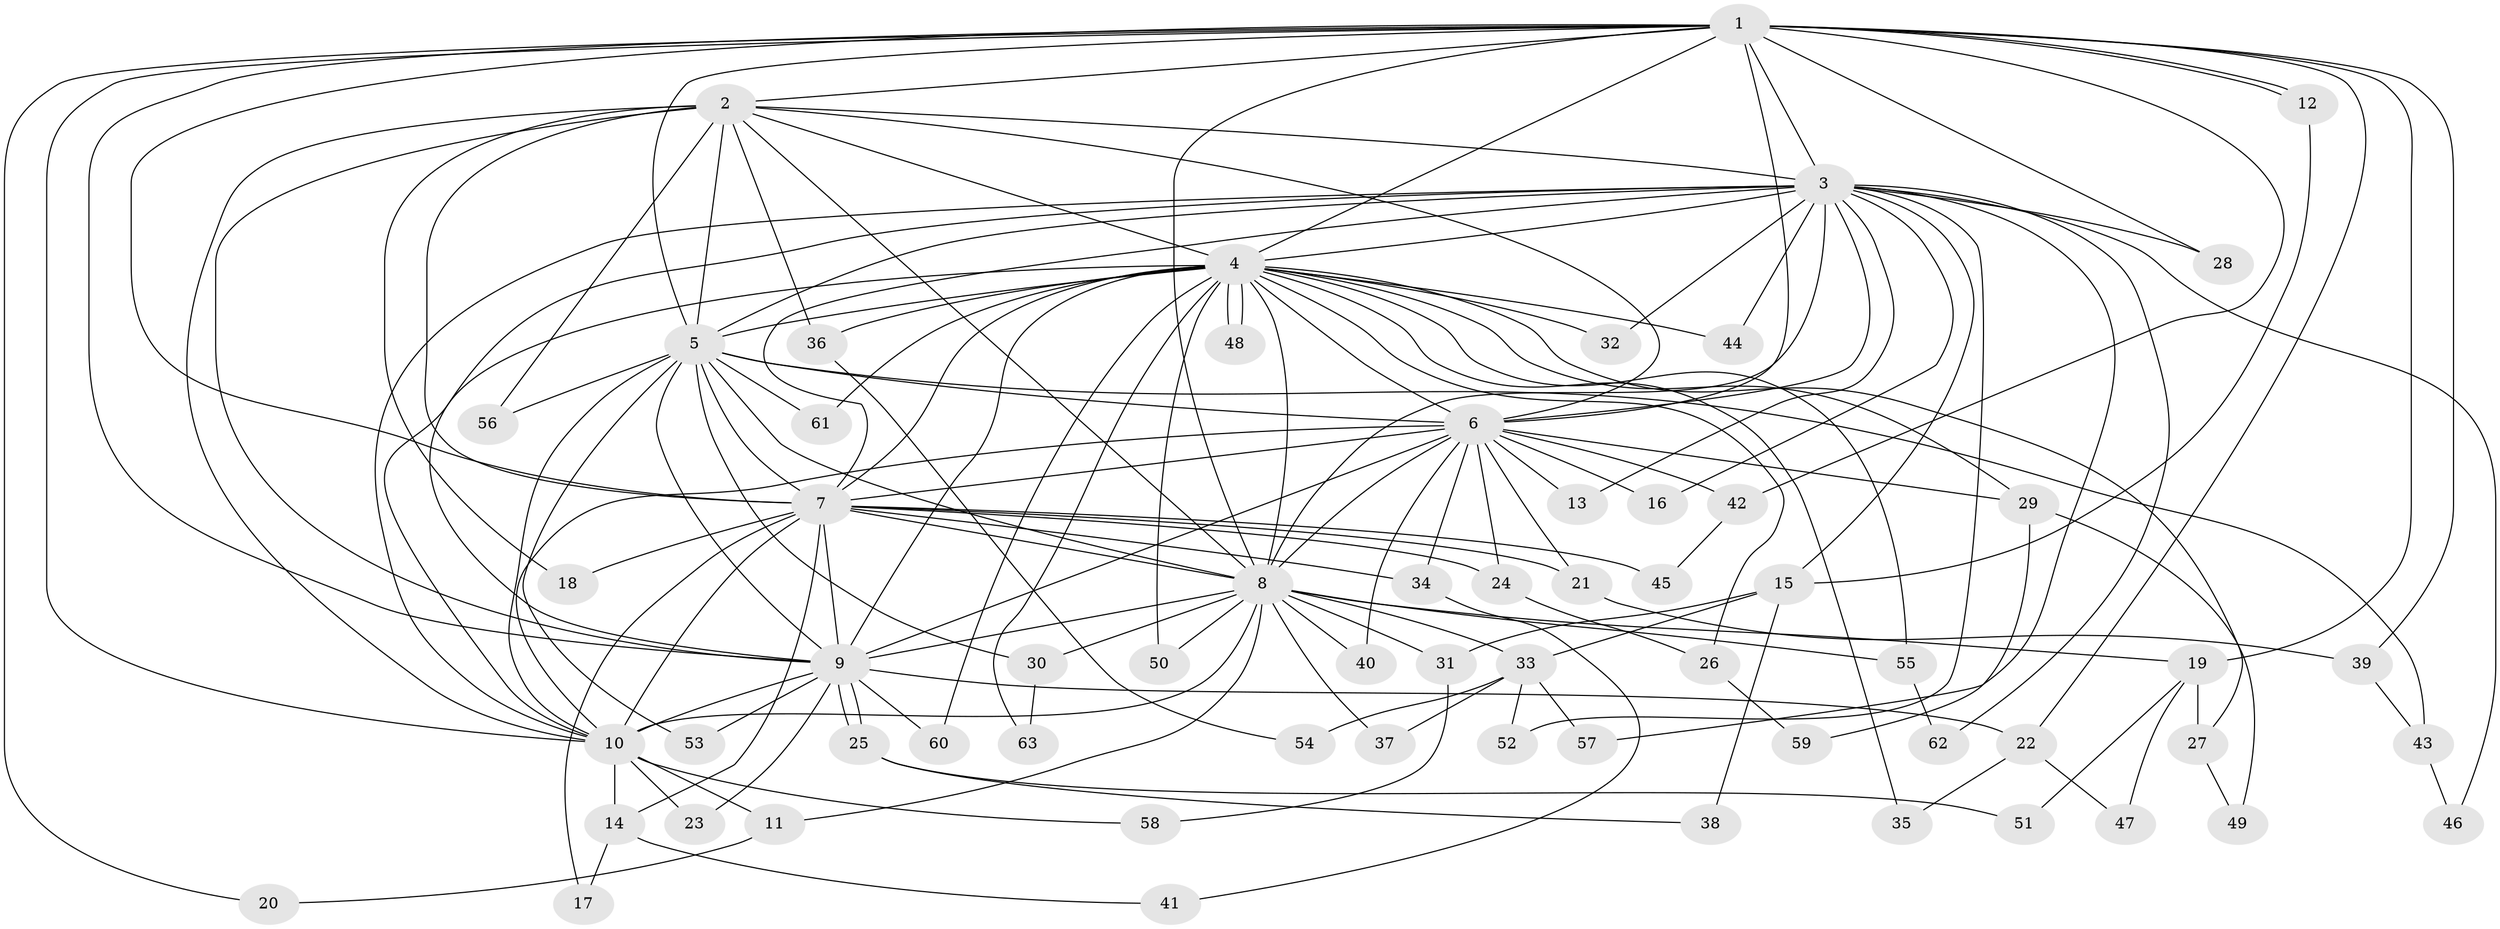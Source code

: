 // coarse degree distribution, {22: 0.022727272727272728, 14: 0.022727272727272728, 16: 0.022727272727272728, 12: 0.022727272727272728, 2: 0.5454545454545454, 5: 0.045454545454545456, 3: 0.13636363636363635, 4: 0.06818181818181818, 1: 0.09090909090909091, 10: 0.022727272727272728}
// Generated by graph-tools (version 1.1) at 2025/47/03/04/25 21:47:08]
// undirected, 63 vertices, 151 edges
graph export_dot {
graph [start="1"]
  node [color=gray90,style=filled];
  1;
  2;
  3;
  4;
  5;
  6;
  7;
  8;
  9;
  10;
  11;
  12;
  13;
  14;
  15;
  16;
  17;
  18;
  19;
  20;
  21;
  22;
  23;
  24;
  25;
  26;
  27;
  28;
  29;
  30;
  31;
  32;
  33;
  34;
  35;
  36;
  37;
  38;
  39;
  40;
  41;
  42;
  43;
  44;
  45;
  46;
  47;
  48;
  49;
  50;
  51;
  52;
  53;
  54;
  55;
  56;
  57;
  58;
  59;
  60;
  61;
  62;
  63;
  1 -- 2;
  1 -- 3;
  1 -- 4;
  1 -- 5;
  1 -- 6;
  1 -- 7;
  1 -- 8;
  1 -- 9;
  1 -- 10;
  1 -- 12;
  1 -- 12;
  1 -- 19;
  1 -- 20;
  1 -- 22;
  1 -- 28;
  1 -- 39;
  1 -- 42;
  2 -- 3;
  2 -- 4;
  2 -- 5;
  2 -- 6;
  2 -- 7;
  2 -- 8;
  2 -- 9;
  2 -- 10;
  2 -- 18;
  2 -- 36;
  2 -- 56;
  3 -- 4;
  3 -- 5;
  3 -- 6;
  3 -- 7;
  3 -- 8;
  3 -- 9;
  3 -- 10;
  3 -- 13;
  3 -- 15;
  3 -- 16;
  3 -- 28;
  3 -- 32;
  3 -- 44;
  3 -- 46;
  3 -- 52;
  3 -- 57;
  3 -- 62;
  4 -- 5;
  4 -- 6;
  4 -- 7;
  4 -- 8;
  4 -- 9;
  4 -- 10;
  4 -- 26;
  4 -- 27;
  4 -- 29;
  4 -- 32;
  4 -- 35;
  4 -- 36;
  4 -- 44;
  4 -- 48;
  4 -- 48;
  4 -- 50;
  4 -- 55;
  4 -- 60;
  4 -- 61;
  4 -- 63;
  5 -- 6;
  5 -- 7;
  5 -- 8;
  5 -- 9;
  5 -- 10;
  5 -- 30;
  5 -- 43;
  5 -- 53;
  5 -- 56;
  5 -- 61;
  6 -- 7;
  6 -- 8;
  6 -- 9;
  6 -- 10;
  6 -- 13;
  6 -- 16;
  6 -- 21;
  6 -- 24;
  6 -- 29;
  6 -- 34;
  6 -- 40;
  6 -- 42;
  7 -- 8;
  7 -- 9;
  7 -- 10;
  7 -- 14;
  7 -- 17;
  7 -- 18;
  7 -- 21;
  7 -- 24;
  7 -- 34;
  7 -- 45;
  8 -- 9;
  8 -- 10;
  8 -- 11;
  8 -- 19;
  8 -- 30;
  8 -- 31;
  8 -- 33;
  8 -- 37;
  8 -- 40;
  8 -- 50;
  8 -- 55;
  9 -- 10;
  9 -- 22;
  9 -- 23;
  9 -- 25;
  9 -- 25;
  9 -- 53;
  9 -- 60;
  10 -- 11;
  10 -- 14;
  10 -- 23;
  10 -- 58;
  11 -- 20;
  12 -- 15;
  14 -- 17;
  14 -- 41;
  15 -- 31;
  15 -- 33;
  15 -- 38;
  19 -- 27;
  19 -- 47;
  19 -- 51;
  21 -- 39;
  22 -- 35;
  22 -- 47;
  24 -- 26;
  25 -- 38;
  25 -- 51;
  26 -- 59;
  27 -- 49;
  29 -- 49;
  29 -- 59;
  30 -- 63;
  31 -- 58;
  33 -- 37;
  33 -- 52;
  33 -- 54;
  33 -- 57;
  34 -- 41;
  36 -- 54;
  39 -- 43;
  42 -- 45;
  43 -- 46;
  55 -- 62;
}
